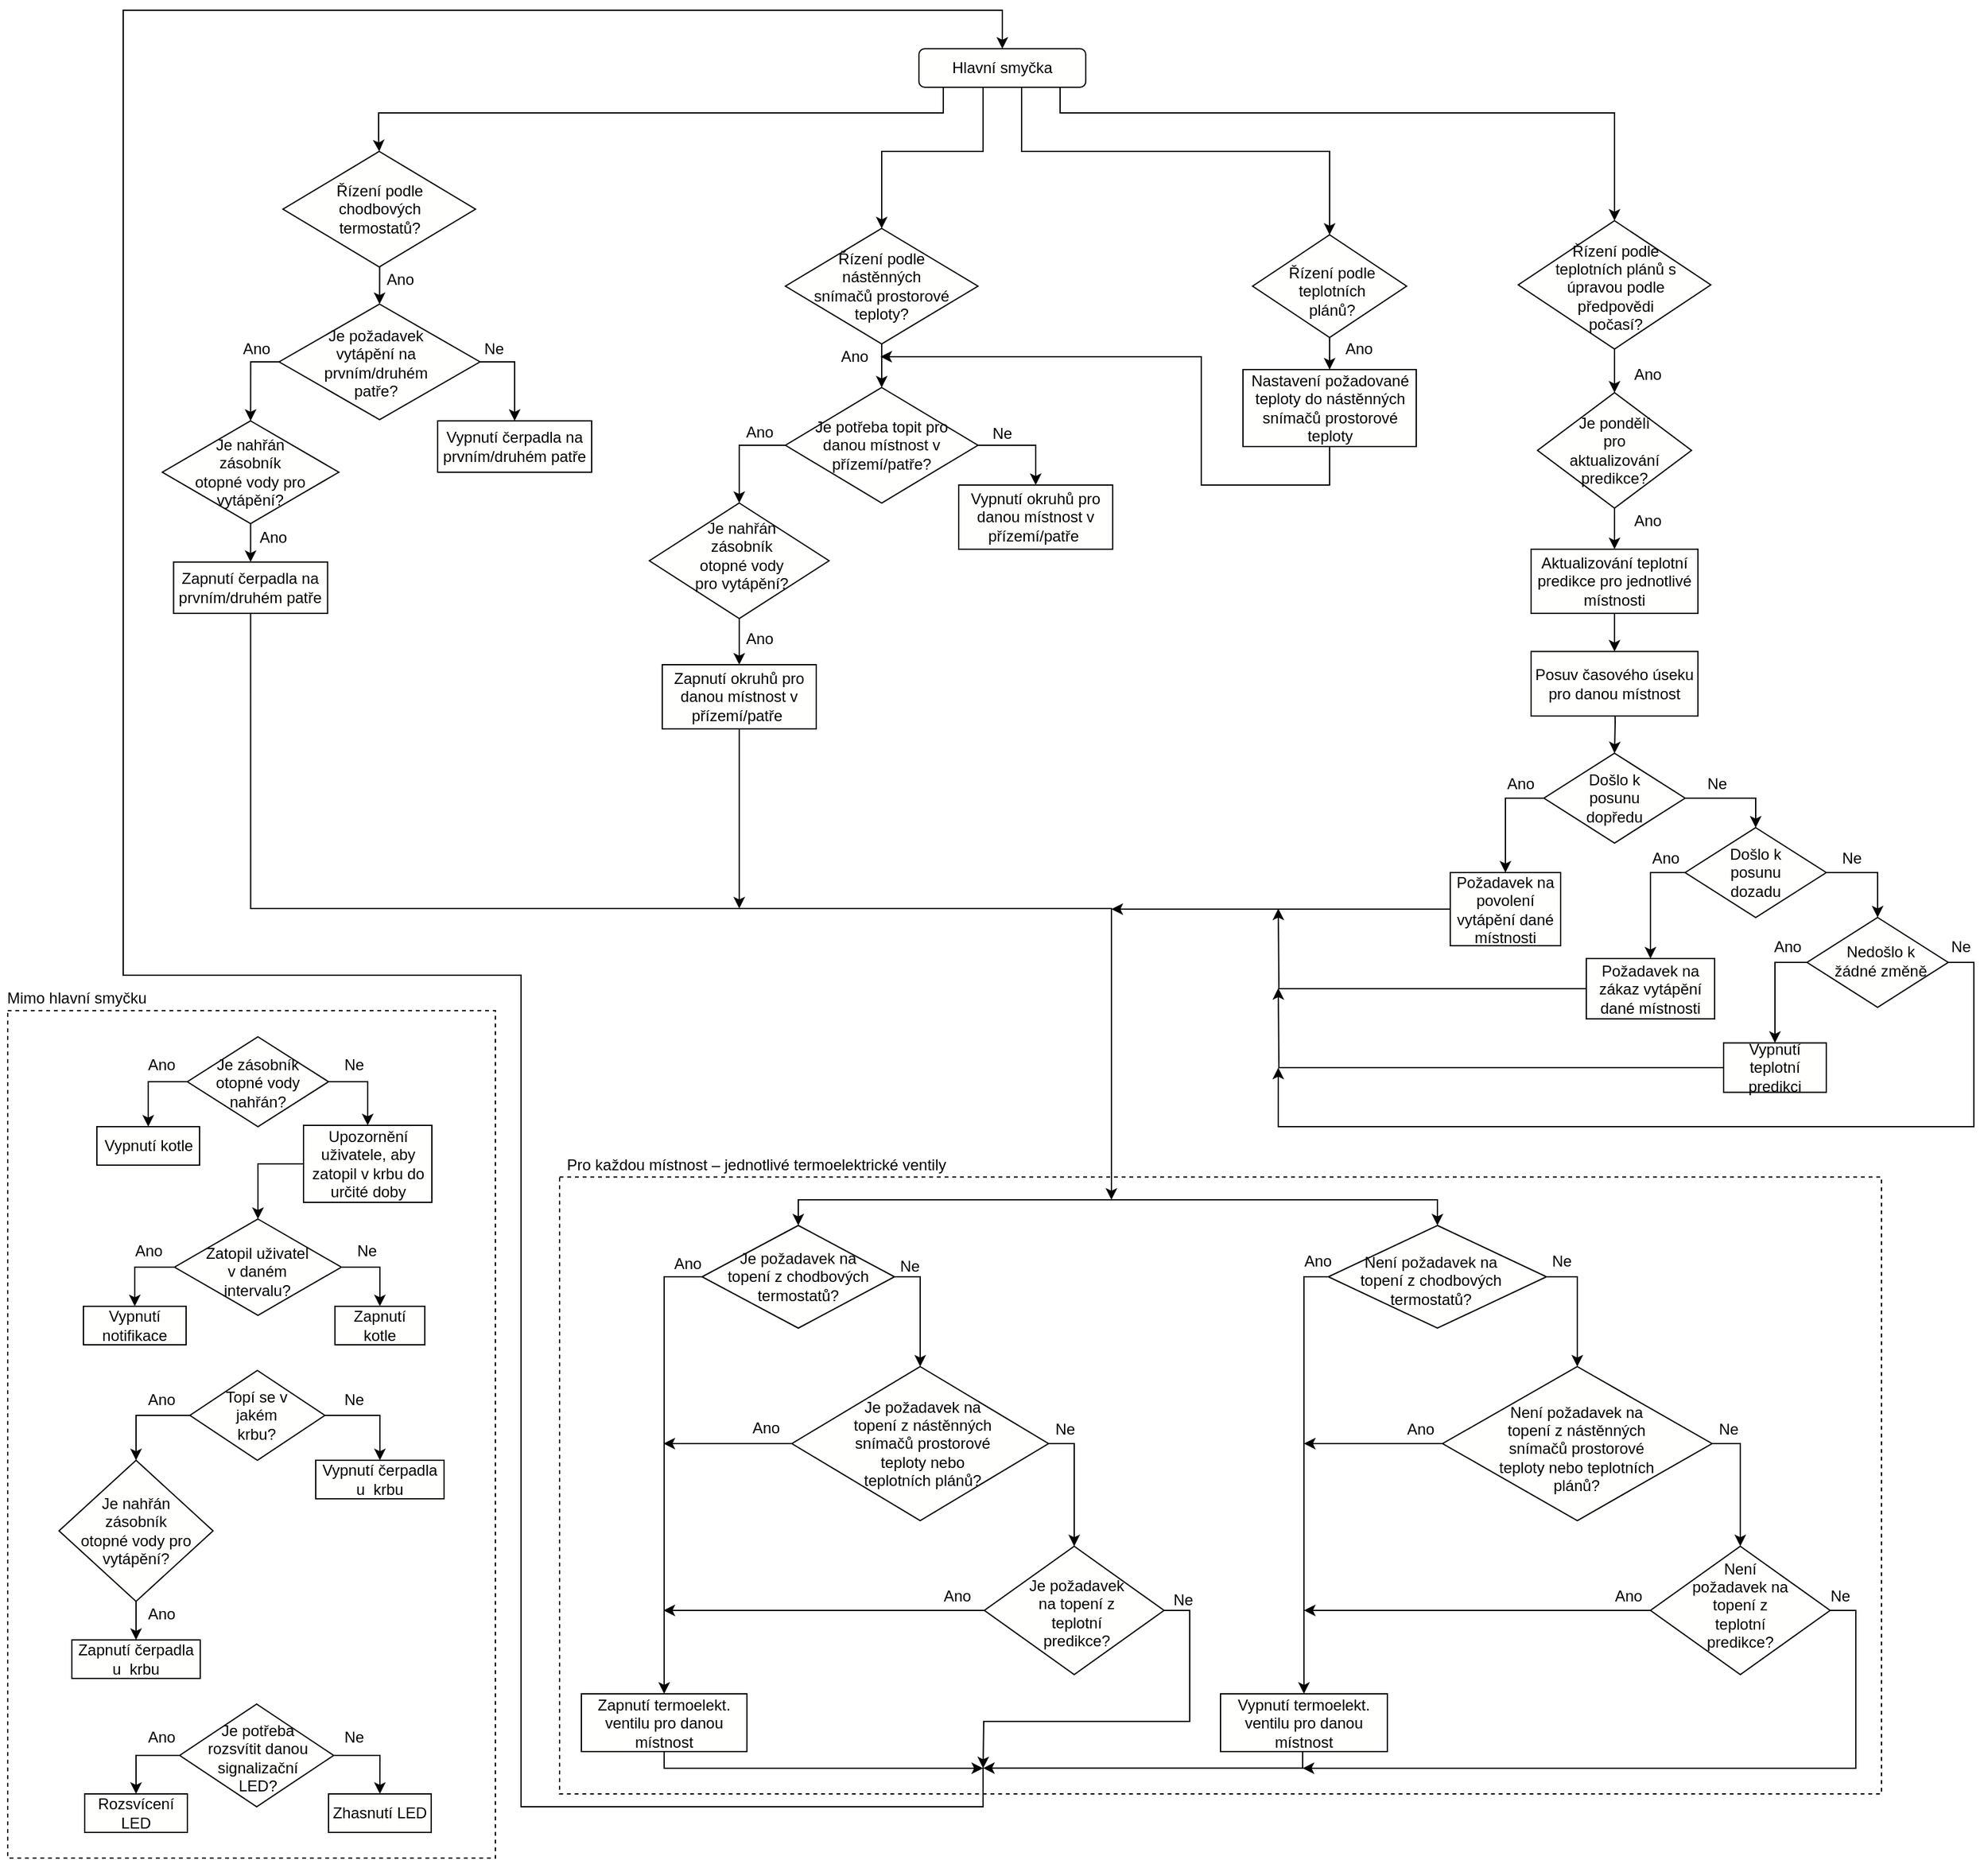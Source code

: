 <mxfile version="15.7.3" type="device"><diagram id="xbviBQKAS0pwHYOlwUmJ" name="Page-1"><mxGraphModel dx="4724" dy="2990" grid="1" gridSize="10" guides="1" tooltips="1" connect="1" arrows="1" fold="1" page="1" pageScale="1" pageWidth="1169" pageHeight="827" math="0" shadow="0"><root><mxCell id="0"/><mxCell id="1" parent="0"/><mxCell id="ZSZzDmj9IvXLJz94UqIW-124" value="" style="group" parent="1" vertex="1" connectable="0"><mxGeometry x="-350" y="470" width="380" height="690" as="geometry"/></mxCell><mxCell id="DihmSweB62Xpk6enIl0G-68" value="" style="whiteSpace=wrap;html=1;fillColor=none;dashed=1;strokeColor=#030303;" parent="ZSZzDmj9IvXLJz94UqIW-124" vertex="1"><mxGeometry y="29.571" width="380" height="660.429" as="geometry"/></mxCell><mxCell id="ZSZzDmj9IvXLJz94UqIW-123" value="Mimo hlavní smyčku" style="text;html=1;strokeColor=none;fillColor=none;align=center;verticalAlign=middle;whiteSpace=wrap;rounded=0;" parent="ZSZzDmj9IvXLJz94UqIW-124" vertex="1"><mxGeometry x="-6" y="5" width="120" height="29.571" as="geometry"/></mxCell><mxCell id="ZSZzDmj9IvXLJz94UqIW-137" value="Ano" style="text;html=1;strokeColor=none;fillColor=none;align=center;verticalAlign=middle;whiteSpace=wrap;rounded=0;" parent="ZSZzDmj9IvXLJz94UqIW-124" vertex="1"><mxGeometry x="90" y="207" width="40" height="19.714" as="geometry"/></mxCell><mxCell id="ZSZzDmj9IvXLJz94UqIW-138" value="Ne" style="text;html=1;strokeColor=none;fillColor=none;align=center;verticalAlign=middle;whiteSpace=wrap;rounded=0;" parent="ZSZzDmj9IvXLJz94UqIW-124" vertex="1"><mxGeometry x="260" y="207" width="40" height="19.714" as="geometry"/></mxCell><mxCell id="ZSZzDmj9IvXLJz94UqIW-139" value="Ano" style="text;html=1;strokeColor=none;fillColor=none;align=center;verticalAlign=middle;whiteSpace=wrap;rounded=0;" parent="ZSZzDmj9IvXLJz94UqIW-124" vertex="1"><mxGeometry x="100" y="62.143" width="40" height="19.714" as="geometry"/></mxCell><mxCell id="ZSZzDmj9IvXLJz94UqIW-140" value="Ne" style="text;html=1;strokeColor=none;fillColor=none;align=center;verticalAlign=middle;whiteSpace=wrap;rounded=0;" parent="ZSZzDmj9IvXLJz94UqIW-124" vertex="1"><mxGeometry x="250" y="62.143" width="40" height="19.714" as="geometry"/></mxCell><mxCell id="ZSZzDmj9IvXLJz94UqIW-141" value="Ano" style="text;html=1;strokeColor=none;fillColor=none;align=center;verticalAlign=middle;whiteSpace=wrap;rounded=0;" parent="ZSZzDmj9IvXLJz94UqIW-124" vertex="1"><mxGeometry x="100" y="323.429" width="40" height="19.714" as="geometry"/></mxCell><mxCell id="ZSZzDmj9IvXLJz94UqIW-142" value="Ne" style="text;html=1;strokeColor=none;fillColor=none;align=center;verticalAlign=middle;whiteSpace=wrap;rounded=0;" parent="ZSZzDmj9IvXLJz94UqIW-124" vertex="1"><mxGeometry x="250" y="323.429" width="40" height="19.714" as="geometry"/></mxCell><mxCell id="ZSZzDmj9IvXLJz94UqIW-143" value="Ano" style="text;html=1;strokeColor=none;fillColor=none;align=center;verticalAlign=middle;whiteSpace=wrap;rounded=0;" parent="ZSZzDmj9IvXLJz94UqIW-124" vertex="1"><mxGeometry x="100" y="585.714" width="40" height="19.714" as="geometry"/></mxCell><mxCell id="ZSZzDmj9IvXLJz94UqIW-144" value="Ne" style="text;html=1;strokeColor=none;fillColor=none;align=center;verticalAlign=middle;whiteSpace=wrap;rounded=0;" parent="ZSZzDmj9IvXLJz94UqIW-124" vertex="1"><mxGeometry x="250" y="585.714" width="40" height="19.714" as="geometry"/></mxCell><mxCell id="ZSZzDmj9IvXLJz94UqIW-165" value="Ano" style="text;html=1;strokeColor=none;fillColor=none;align=center;verticalAlign=middle;whiteSpace=wrap;rounded=0;" parent="ZSZzDmj9IvXLJz94UqIW-124" vertex="1"><mxGeometry x="100" y="490.003" width="40" height="19.714" as="geometry"/></mxCell><mxCell id="DihmSweB62Xpk6enIl0G-48" value="Rozsvícení LED" style="rounded=0;whiteSpace=wrap;html=1;fillColor=#FFFFFE;strokeColor=#030303;" parent="ZSZzDmj9IvXLJz94UqIW-124" vertex="1"><mxGeometry x="60" y="640" width="80" height="30" as="geometry"/></mxCell><mxCell id="DihmSweB62Xpk6enIl0G-49" value="Zhasnutí LED" style="rounded=0;whiteSpace=wrap;html=1;fillColor=#FFFFFE;strokeColor=#030303;" parent="ZSZzDmj9IvXLJz94UqIW-124" vertex="1"><mxGeometry x="250" y="640" width="80" height="30" as="geometry"/></mxCell><mxCell id="DihmSweB62Xpk6enIl0G-41" value="Zapnutí čerpadla u&amp;nbsp; krbu" style="rounded=0;whiteSpace=wrap;html=1;fillColor=#FFFFFE;strokeColor=#030303;" parent="ZSZzDmj9IvXLJz94UqIW-124" vertex="1"><mxGeometry x="50" y="520" width="100" height="30" as="geometry"/></mxCell><mxCell id="ZSZzDmj9IvXLJz94UqIW-125" value="" style="group" parent="1" vertex="1" connectable="0"><mxGeometry x="80" y="605" width="1030" height="505" as="geometry"/></mxCell><mxCell id="ZSZzDmj9IvXLJz94UqIW-34" value="Pro každou místnost – jednotlivé termoelektrické ventily" style="text;html=1;strokeColor=none;fillColor=none;align=center;verticalAlign=middle;whiteSpace=wrap;rounded=0;" parent="ZSZzDmj9IvXLJz94UqIW-125" vertex="1"><mxGeometry x="-8.323" width="322.525" height="30.3" as="geometry"/></mxCell><mxCell id="ZSZzDmj9IvXLJz94UqIW-33" value="" style="whiteSpace=wrap;html=1;fillColor=none;dashed=1;strokeColor=#030303;" parent="ZSZzDmj9IvXLJz94UqIW-125" vertex="1"><mxGeometry y="24.24" width="1030" height="480.76" as="geometry"/></mxCell><mxCell id="ZSZzDmj9IvXLJz94UqIW-136" value="Ano" style="text;html=1;strokeColor=none;fillColor=none;align=center;verticalAlign=middle;whiteSpace=wrap;rounded=0;" parent="ZSZzDmj9IvXLJz94UqIW-125" vertex="1"><mxGeometry x="811.515" y="340.4" width="41.616" height="20.2" as="geometry"/></mxCell><mxCell id="KkUq_V04XABPPKeysQ5M-56" value="Ne" style="text;html=1;strokeColor=none;fillColor=none;align=center;verticalAlign=middle;whiteSpace=wrap;rounded=0;" vertex="1" parent="ZSZzDmj9IvXLJz94UqIW-125"><mxGeometry x="976.995" y="340.4" width="41.616" height="20.2" as="geometry"/></mxCell><mxCell id="KkUq_V04XABPPKeysQ5M-57" value="Ne" style="text;html=1;strokeColor=none;fillColor=none;align=center;verticalAlign=middle;whiteSpace=wrap;rounded=0;" vertex="1" parent="ZSZzDmj9IvXLJz94UqIW-125"><mxGeometry x="464.788" y="343.4" width="41.616" height="20.2" as="geometry"/></mxCell><mxCell id="ZSZzDmj9IvXLJz94UqIW-130" value="Ne" style="text;html=1;strokeColor=none;fillColor=none;align=center;verticalAlign=middle;whiteSpace=wrap;rounded=0;" parent="ZSZzDmj9IvXLJz94UqIW-125" vertex="1"><mxGeometry x="373.152" y="211" width="41.616" height="20" as="geometry"/></mxCell><mxCell id="ZSZzDmj9IvXLJz94UqIW-135" value="Ne" style="text;html=1;strokeColor=none;fillColor=none;align=center;verticalAlign=middle;whiteSpace=wrap;rounded=0;" parent="ZSZzDmj9IvXLJz94UqIW-125" vertex="1"><mxGeometry x="890.0" y="211" width="41.616" height="20" as="geometry"/></mxCell><mxCell id="ZSZzDmj9IvXLJz94UqIW-134" value="Ano" style="text;html=1;strokeColor=none;fillColor=none;align=center;verticalAlign=middle;whiteSpace=wrap;rounded=0;" parent="ZSZzDmj9IvXLJz94UqIW-125" vertex="1"><mxGeometry x="649.997" y="211" width="41.616" height="20" as="geometry"/></mxCell><mxCell id="ZSZzDmj9IvXLJz94UqIW-132" value="Ano" style="text;html=1;strokeColor=none;fillColor=none;align=center;verticalAlign=middle;whiteSpace=wrap;rounded=0;" parent="ZSZzDmj9IvXLJz94UqIW-125" vertex="1"><mxGeometry x="570.0" y="80" width="41.616" height="20" as="geometry"/></mxCell><mxCell id="DihmSweB62Xpk6enIl0G-66" style="edgeStyle=orthogonalEdgeStyle;rounded=0;orthogonalLoop=1;jettySize=auto;html=1;exitX=0.5;exitY=1;exitDx=0;exitDy=0;entryX=0.5;entryY=0;entryDx=0;entryDy=0;strokeColor=#030303;" parent="1" source="DihmSweB62Xpk6enIl0G-8" target="DihmSweB62Xpk6enIl0G-53" edge="1"><mxGeometry relative="1" as="geometry"/></mxCell><mxCell id="DihmSweB62Xpk6enIl0G-72" style="edgeStyle=orthogonalEdgeStyle;rounded=0;orthogonalLoop=1;jettySize=auto;html=1;exitX=0.5;exitY=1;exitDx=0;exitDy=0;entryX=0.5;entryY=0;entryDx=0;entryDy=0;strokeColor=#030303;" parent="1" source="DihmSweB62Xpk6enIl0G-10" target="DihmSweB62Xpk6enIl0G-71" edge="1"><mxGeometry relative="1" as="geometry"/></mxCell><mxCell id="ZSZzDmj9IvXLJz94UqIW-3" style="edgeStyle=orthogonalEdgeStyle;rounded=0;orthogonalLoop=1;jettySize=auto;html=1;exitX=0.5;exitY=1;exitDx=0;exitDy=0;entryX=0.5;entryY=0;entryDx=0;entryDy=0;strokeColor=#030303;" parent="1" source="DihmSweB62Xpk6enIl0G-12" target="ZSZzDmj9IvXLJz94UqIW-2" edge="1"><mxGeometry relative="1" as="geometry"/></mxCell><mxCell id="DihmSweB62Xpk6enIl0G-18" style="edgeStyle=orthogonalEdgeStyle;rounded=0;orthogonalLoop=1;jettySize=auto;html=1;exitX=0.5;exitY=1;exitDx=0;exitDy=0;entryX=0.5;entryY=0;entryDx=0;entryDy=0;strokeColor=#030303;" parent="1" source="DihmSweB62Xpk6enIl0G-14" target="DihmSweB62Xpk6enIl0G-10" edge="1"><mxGeometry relative="1" as="geometry"><Array as="points"><mxPoint x="440" y="-220"/><mxPoint x="440" y="-170"/><mxPoint x="680" y="-170"/></Array></mxGeometry></mxCell><mxCell id="DihmSweB62Xpk6enIl0G-19" style="edgeStyle=orthogonalEdgeStyle;rounded=0;orthogonalLoop=1;jettySize=auto;html=1;exitX=0.75;exitY=1;exitDx=0;exitDy=0;entryX=0.5;entryY=0;entryDx=0;entryDy=0;strokeColor=#030303;" parent="1" source="DihmSweB62Xpk6enIl0G-14" target="DihmSweB62Xpk6enIl0G-12" edge="1"><mxGeometry relative="1" as="geometry"><mxPoint x="466" y="-190" as="sourcePoint"/><Array as="points"><mxPoint x="470" y="-220"/><mxPoint x="470" y="-200"/><mxPoint x="902" y="-200"/></Array></mxGeometry></mxCell><mxCell id="DihmSweB62Xpk6enIl0G-91" style="edgeStyle=orthogonalEdgeStyle;rounded=0;orthogonalLoop=1;jettySize=auto;html=1;exitX=0.463;exitY=0.986;exitDx=0;exitDy=0;entryX=0.5;entryY=0;entryDx=0;entryDy=0;exitPerimeter=0;strokeColor=#030303;" parent="1" source="DihmSweB62Xpk6enIl0G-14" target="DihmSweB62Xpk6enIl0G-8" edge="1"><mxGeometry relative="1" as="geometry"><Array as="points"><mxPoint x="410" y="-220"/><mxPoint x="410" y="-170"/><mxPoint x="331" y="-170"/></Array></mxGeometry></mxCell><mxCell id="DihmSweB62Xpk6enIl0G-92" style="edgeStyle=orthogonalEdgeStyle;rounded=0;orthogonalLoop=1;jettySize=auto;html=1;exitX=0.25;exitY=1;exitDx=0;exitDy=0;entryX=0.5;entryY=0;entryDx=0;entryDy=0;strokeColor=#030303;" parent="1" source="DihmSweB62Xpk6enIl0G-14" target="DihmSweB62Xpk6enIl0G-6" edge="1"><mxGeometry relative="1" as="geometry"><Array as="points"><mxPoint x="379" y="-220"/><mxPoint x="379" y="-200"/><mxPoint x="-61" y="-200"/><mxPoint x="-61" y="-180"/></Array></mxGeometry></mxCell><mxCell id="KkUq_V04XABPPKeysQ5M-48" style="edgeStyle=orthogonalEdgeStyle;rounded=0;orthogonalLoop=1;jettySize=auto;html=1;endArrow=none;endFill=0;exitX=0.5;exitY=0;exitDx=0;exitDy=0;startArrow=classic;startFill=1;strokeColor=#030303;" edge="1" parent="1" source="DihmSweB62Xpk6enIl0G-14"><mxGeometry relative="1" as="geometry"><mxPoint x="410" y="1089" as="targetPoint"/><Array as="points"><mxPoint x="425" y="-280"/><mxPoint x="-260" y="-280"/><mxPoint x="-260" y="472"/><mxPoint x="50" y="472"/><mxPoint x="50" y="1120"/><mxPoint x="410" y="1120"/></Array></mxGeometry></mxCell><mxCell id="DihmSweB62Xpk6enIl0G-14" value="Hlavní smyčka" style="rounded=1;whiteSpace=wrap;html=1;fillColor=#FFFFFE;strokeColor=#030303;" parent="1" vertex="1"><mxGeometry x="360" y="-250" width="130" height="30" as="geometry"/></mxCell><mxCell id="DihmSweB62Xpk6enIl0G-61" style="edgeStyle=orthogonalEdgeStyle;rounded=0;orthogonalLoop=1;jettySize=auto;html=1;exitX=0;exitY=0.5;exitDx=0;exitDy=0;entryX=0.5;entryY=0;entryDx=0;entryDy=0;strokeColor=#030303;" parent="1" source="DihmSweB62Xpk6enIl0G-21" target="DihmSweB62Xpk6enIl0G-25" edge="1"><mxGeometry relative="1" as="geometry"/></mxCell><mxCell id="DihmSweB62Xpk6enIl0G-83" style="edgeStyle=orthogonalEdgeStyle;rounded=0;orthogonalLoop=1;jettySize=auto;html=1;exitX=1;exitY=0.5;exitDx=0;exitDy=0;entryX=0.5;entryY=0;entryDx=0;entryDy=0;strokeColor=#030303;" parent="1" source="DihmSweB62Xpk6enIl0G-21" target="DihmSweB62Xpk6enIl0G-58" edge="1"><mxGeometry relative="1" as="geometry"/></mxCell><mxCell id="DihmSweB62Xpk6enIl0G-21" value="" style="rhombus;whiteSpace=wrap;html=1;fillColor=#FFFFFE;strokeColor=#030303;" parent="1" vertex="1"><mxGeometry x="-210" y="520" width="110" height="70" as="geometry"/></mxCell><mxCell id="DihmSweB62Xpk6enIl0G-23" value="" style="group" parent="1" vertex="1" connectable="0"><mxGeometry x="-237.5" y="520" width="150" height="90" as="geometry"/></mxCell><mxCell id="DihmSweB62Xpk6enIl0G-22" value="Je zásobník otopné vody nahřán?" style="text;html=1;strokeColor=none;fillColor=none;align=center;verticalAlign=middle;whiteSpace=wrap;rounded=0;" parent="DihmSweB62Xpk6enIl0G-23" vertex="1"><mxGeometry x="39.5" y="26" width="86" height="20" as="geometry"/></mxCell><mxCell id="DihmSweB62Xpk6enIl0G-24" value="Zapnutí kotle" style="rounded=0;whiteSpace=wrap;html=1;fillColor=#FFFFFE;strokeColor=#030303;" parent="1" vertex="1"><mxGeometry x="-95" y="730" width="70" height="30" as="geometry"/></mxCell><mxCell id="DihmSweB62Xpk6enIl0G-25" value="Vypnutí kotle" style="rounded=0;whiteSpace=wrap;html=1;fillColor=#FFFFFE;strokeColor=#030303;" parent="1" vertex="1"><mxGeometry x="-280.5" y="590" width="80" height="30" as="geometry"/></mxCell><mxCell id="DihmSweB62Xpk6enIl0G-29" style="edgeStyle=orthogonalEdgeStyle;rounded=0;orthogonalLoop=1;jettySize=auto;html=1;exitX=1;exitY=0.5;exitDx=0;exitDy=0;entryX=0.5;entryY=0;entryDx=0;entryDy=0;strokeColor=#030303;" parent="1" source="DihmSweB62Xpk6enIl0G-30" target="DihmSweB62Xpk6enIl0G-34" edge="1"><mxGeometry relative="1" as="geometry"/></mxCell><mxCell id="ZSZzDmj9IvXLJz94UqIW-161" style="edgeStyle=orthogonalEdgeStyle;rounded=0;orthogonalLoop=1;jettySize=auto;html=1;exitX=0;exitY=0.5;exitDx=0;exitDy=0;entryX=0.5;entryY=0;entryDx=0;entryDy=0;startArrow=none;startFill=0;strokeColor=#030303;" parent="1" source="DihmSweB62Xpk6enIl0G-30" target="DihmSweB62Xpk6enIl0G-74" edge="1"><mxGeometry relative="1" as="geometry"><Array as="points"><mxPoint x="-161" y="-6"/></Array></mxGeometry></mxCell><mxCell id="DihmSweB62Xpk6enIl0G-30" value="" style="rhombus;whiteSpace=wrap;html=1;fillColor=#FFFFFE;strokeColor=#030303;" parent="1" vertex="1"><mxGeometry x="-138.5" y="-51" width="156.5" height="90" as="geometry"/></mxCell><mxCell id="DihmSweB62Xpk6enIl0G-31" value="" style="group" parent="1" vertex="1" connectable="0"><mxGeometry x="-138.5" y="-24" width="150" height="90" as="geometry"/></mxCell><mxCell id="DihmSweB62Xpk6enIl0G-32" value="Je požadavek vytápění na prvním/druhém patře?" style="text;html=1;strokeColor=none;fillColor=none;align=center;verticalAlign=middle;whiteSpace=wrap;rounded=0;" parent="DihmSweB62Xpk6enIl0G-31" vertex="1"><mxGeometry x="32" y="9" width="86" height="20" as="geometry"/></mxCell><mxCell id="ZSZzDmj9IvXLJz94UqIW-162" value="Ano" style="text;html=1;strokeColor=none;fillColor=none;align=center;verticalAlign=middle;whiteSpace=wrap;rounded=0;" parent="DihmSweB62Xpk6enIl0G-31" vertex="1"><mxGeometry x="-38" y="-2.0" width="40" height="19.714" as="geometry"/></mxCell><mxCell id="KkUq_V04XABPPKeysQ5M-40" style="edgeStyle=orthogonalEdgeStyle;rounded=0;orthogonalLoop=1;jettySize=auto;html=1;exitX=0.5;exitY=1;exitDx=0;exitDy=0;strokeColor=#030303;" edge="1" parent="1" source="DihmSweB62Xpk6enIl0G-33"><mxGeometry relative="1" as="geometry"><mxPoint x="510" y="647" as="targetPoint"/><Array as="points"><mxPoint x="-161" y="420"/><mxPoint x="510" y="420"/></Array></mxGeometry></mxCell><mxCell id="DihmSweB62Xpk6enIl0G-33" value="Zapnutí čerpadla na prvním/druhém patře" style="rounded=0;whiteSpace=wrap;html=1;fillColor=#FFFFFE;strokeColor=#030303;" parent="1" vertex="1"><mxGeometry x="-220.75" y="150" width="120" height="40" as="geometry"/></mxCell><mxCell id="DihmSweB62Xpk6enIl0G-34" value="Vypnutí čerpadla na prvním/druhém patře" style="rounded=0;whiteSpace=wrap;html=1;fillColor=#FFFFFE;strokeColor=#030303;" parent="1" vertex="1"><mxGeometry x="-15" y="40" width="120" height="40" as="geometry"/></mxCell><mxCell id="DihmSweB62Xpk6enIl0G-85" style="edgeStyle=orthogonalEdgeStyle;rounded=0;orthogonalLoop=1;jettySize=auto;html=1;exitX=0;exitY=0.5;exitDx=0;exitDy=0;entryX=0.5;entryY=0;entryDx=0;entryDy=0;strokeColor=#030303;" parent="1" source="DihmSweB62Xpk6enIl0G-38" target="DihmSweB62Xpk6enIl0G-80" edge="1"><mxGeometry relative="1" as="geometry"/></mxCell><mxCell id="DihmSweB62Xpk6enIl0G-86" style="edgeStyle=orthogonalEdgeStyle;rounded=0;orthogonalLoop=1;jettySize=auto;html=1;exitX=1;exitY=0.5;exitDx=0;exitDy=0;entryX=0.5;entryY=0;entryDx=0;entryDy=0;strokeColor=#030303;" parent="1" source="DihmSweB62Xpk6enIl0G-38" target="DihmSweB62Xpk6enIl0G-42" edge="1"><mxGeometry relative="1" as="geometry"/></mxCell><mxCell id="DihmSweB62Xpk6enIl0G-38" value="" style="rhombus;whiteSpace=wrap;html=1;fillColor=#FFFFFE;strokeColor=#030303;" parent="1" vertex="1"><mxGeometry x="-208" y="780" width="105.13" height="70" as="geometry"/></mxCell><mxCell id="DihmSweB62Xpk6enIl0G-39" value="" style="group" parent="1" vertex="1" connectable="0"><mxGeometry x="-227" y="762" width="150" height="90" as="geometry"/></mxCell><mxCell id="DihmSweB62Xpk6enIl0G-40" value="Topí se v jakém krbu?" style="text;html=1;strokeColor=none;fillColor=none;align=center;verticalAlign=middle;whiteSpace=wrap;rounded=0;" parent="DihmSweB62Xpk6enIl0G-39" vertex="1"><mxGeometry x="40" y="35" width="62" height="35" as="geometry"/></mxCell><mxCell id="DihmSweB62Xpk6enIl0G-42" value="Vypnutí čerpadla u&amp;nbsp; krbu" style="rounded=0;whiteSpace=wrap;html=1;fillColor=#FFFFFE;strokeColor=#030303;" parent="1" vertex="1"><mxGeometry x="-110" y="850" width="100" height="30" as="geometry"/></mxCell><mxCell id="DihmSweB62Xpk6enIl0G-43" style="edgeStyle=orthogonalEdgeStyle;rounded=0;orthogonalLoop=1;jettySize=auto;html=1;exitX=0;exitY=0.5;exitDx=0;exitDy=0;entryX=0.5;entryY=0;entryDx=0;entryDy=0;strokeColor=#030303;" parent="1" source="DihmSweB62Xpk6enIl0G-45" target="DihmSweB62Xpk6enIl0G-48" edge="1"><mxGeometry relative="1" as="geometry"/></mxCell><mxCell id="DihmSweB62Xpk6enIl0G-44" style="edgeStyle=orthogonalEdgeStyle;rounded=0;orthogonalLoop=1;jettySize=auto;html=1;exitX=1;exitY=0.5;exitDx=0;exitDy=0;entryX=0.5;entryY=0;entryDx=0;entryDy=0;strokeColor=#030303;" parent="1" source="DihmSweB62Xpk6enIl0G-45" target="DihmSweB62Xpk6enIl0G-49" edge="1"><mxGeometry relative="1" as="geometry"/></mxCell><mxCell id="DihmSweB62Xpk6enIl0G-54" value="" style="group" parent="1" vertex="1" connectable="0"><mxGeometry x="280" y="15" width="165" height="90" as="geometry"/></mxCell><mxCell id="KkUq_V04XABPPKeysQ5M-2" value="" style="group" vertex="1" connectable="0" parent="DihmSweB62Xpk6enIl0G-54"><mxGeometry x="-24" y="-1" width="150" height="90" as="geometry"/></mxCell><mxCell id="DihmSweB62Xpk6enIl0G-53" value="" style="rhombus;whiteSpace=wrap;html=1;fillColor=#FFFFFE;strokeColor=#030303;" parent="KkUq_V04XABPPKeysQ5M-2" vertex="1"><mxGeometry width="150" height="90" as="geometry"/></mxCell><mxCell id="DihmSweB62Xpk6enIl0G-55" value="Je potřeba topit pro danou místnost v přízemí/patře?" style="text;html=1;strokeColor=none;fillColor=none;align=center;verticalAlign=middle;whiteSpace=wrap;rounded=0;" parent="KkUq_V04XABPPKeysQ5M-2" vertex="1"><mxGeometry x="21" y="35" width="108" height="20" as="geometry"/></mxCell><mxCell id="KkUq_V04XABPPKeysQ5M-5" value="Ne" style="text;html=1;strokeColor=none;fillColor=none;align=center;verticalAlign=middle;whiteSpace=wrap;rounded=0;" vertex="1" parent="DihmSweB62Xpk6enIl0G-54"><mxGeometry x="125" y="25.283" width="40" height="19.714" as="geometry"/></mxCell><mxCell id="DihmSweB62Xpk6enIl0G-52" style="edgeStyle=orthogonalEdgeStyle;rounded=0;orthogonalLoop=1;jettySize=auto;html=1;exitX=1;exitY=0.5;exitDx=0;exitDy=0;entryX=0.5;entryY=0;entryDx=0;entryDy=0;strokeColor=#030303;" parent="1" source="DihmSweB62Xpk6enIl0G-53" target="DihmSweB62Xpk6enIl0G-57" edge="1"><mxGeometry relative="1" as="geometry"/></mxCell><mxCell id="DihmSweB62Xpk6enIl0G-78" style="edgeStyle=orthogonalEdgeStyle;rounded=0;orthogonalLoop=1;jettySize=auto;html=1;exitX=0;exitY=0.5;exitDx=0;exitDy=0;entryX=0.5;entryY=0;entryDx=0;entryDy=0;strokeColor=#030303;" parent="1" source="DihmSweB62Xpk6enIl0G-53" target="DihmSweB62Xpk6enIl0G-77" edge="1"><mxGeometry relative="1" as="geometry"/></mxCell><mxCell id="KkUq_V04XABPPKeysQ5M-41" style="edgeStyle=orthogonalEdgeStyle;rounded=0;orthogonalLoop=1;jettySize=auto;html=1;exitX=0.5;exitY=1;exitDx=0;exitDy=0;strokeColor=#030303;" edge="1" parent="1" source="DihmSweB62Xpk6enIl0G-56"><mxGeometry relative="1" as="geometry"><mxPoint x="220" y="420" as="targetPoint"/></mxGeometry></mxCell><mxCell id="DihmSweB62Xpk6enIl0G-56" value="Zapnutí okruhů pro danou místnost v přízemí/patře&amp;nbsp;" style="rounded=0;whiteSpace=wrap;html=1;fillColor=#FFFFFE;strokeColor=#030303;" parent="1" vertex="1"><mxGeometry x="160" y="230" width="120" height="50" as="geometry"/></mxCell><mxCell id="DihmSweB62Xpk6enIl0G-57" value="Vypnutí okruhů pro danou místnost v přízemí/patře&amp;nbsp;" style="rounded=0;whiteSpace=wrap;html=1;fillColor=#FFFFFE;strokeColor=#030303;" parent="1" vertex="1"><mxGeometry x="391" y="90" width="120" height="50" as="geometry"/></mxCell><mxCell id="DihmSweB62Xpk6enIl0G-63" style="edgeStyle=orthogonalEdgeStyle;rounded=0;orthogonalLoop=1;jettySize=auto;html=1;exitX=0;exitY=0.5;exitDx=0;exitDy=0;entryX=0.5;entryY=0;entryDx=0;entryDy=0;strokeColor=#030303;" parent="1" source="DihmSweB62Xpk6enIl0G-58" target="DihmSweB62Xpk6enIl0G-59" edge="1"><mxGeometry relative="1" as="geometry"/></mxCell><mxCell id="DihmSweB62Xpk6enIl0G-58" value="Upozornění uživatele, aby zatopil v krbu do určité doby" style="rounded=0;whiteSpace=wrap;html=1;fillColor=#FFFFFE;strokeColor=#030303;" parent="1" vertex="1"><mxGeometry x="-119.5" y="589" width="100" height="60" as="geometry"/></mxCell><mxCell id="DihmSweB62Xpk6enIl0G-64" style="edgeStyle=orthogonalEdgeStyle;rounded=0;orthogonalLoop=1;jettySize=auto;html=1;exitX=0;exitY=0.5;exitDx=0;exitDy=0;entryX=0.5;entryY=0;entryDx=0;entryDy=0;strokeColor=#030303;" parent="1" source="DihmSweB62Xpk6enIl0G-59" target="DihmSweB62Xpk6enIl0G-60" edge="1"><mxGeometry relative="1" as="geometry"/></mxCell><mxCell id="DihmSweB62Xpk6enIl0G-65" style="edgeStyle=orthogonalEdgeStyle;rounded=0;orthogonalLoop=1;jettySize=auto;html=1;exitX=1;exitY=0.5;exitDx=0;exitDy=0;entryX=0.5;entryY=0;entryDx=0;entryDy=0;strokeColor=#030303;" parent="1" source="DihmSweB62Xpk6enIl0G-59" target="DihmSweB62Xpk6enIl0G-24" edge="1"><mxGeometry relative="1" as="geometry"/></mxCell><mxCell id="DihmSweB62Xpk6enIl0G-60" value="Vypnutí notifikace" style="rounded=0;whiteSpace=wrap;html=1;fillColor=#FFFFFE;strokeColor=#030303;" parent="1" vertex="1"><mxGeometry x="-291" y="730" width="80" height="30" as="geometry"/></mxCell><mxCell id="DihmSweB62Xpk6enIl0G-73" style="edgeStyle=orthogonalEdgeStyle;rounded=0;orthogonalLoop=1;jettySize=auto;html=1;exitX=0.5;exitY=1;exitDx=0;exitDy=0;strokeColor=#030303;" parent="1" source="DihmSweB62Xpk6enIl0G-71" edge="1"><mxGeometry relative="1" as="geometry"><mxPoint x="330" y="-10" as="targetPoint"/><Array as="points"><mxPoint x="680" y="90"/><mxPoint x="580" y="90"/><mxPoint x="580" y="-10"/></Array></mxGeometry></mxCell><mxCell id="DihmSweB62Xpk6enIl0G-71" value="Nastavení požadované teploty do nástěnných snímačů prostorové teploty" style="rounded=0;whiteSpace=wrap;html=1;fillColor=#FFFFFE;strokeColor=#030303;" parent="1" vertex="1"><mxGeometry x="612.5" width="135" height="60" as="geometry"/></mxCell><mxCell id="DihmSweB62Xpk6enIl0G-76" style="edgeStyle=orthogonalEdgeStyle;rounded=0;orthogonalLoop=1;jettySize=auto;html=1;exitX=0.5;exitY=1;exitDx=0;exitDy=0;entryX=0.5;entryY=0;entryDx=0;entryDy=0;strokeColor=#030303;" parent="1" source="DihmSweB62Xpk6enIl0G-74" target="DihmSweB62Xpk6enIl0G-33" edge="1"><mxGeometry relative="1" as="geometry"/></mxCell><mxCell id="DihmSweB62Xpk6enIl0G-79" style="edgeStyle=orthogonalEdgeStyle;rounded=0;orthogonalLoop=1;jettySize=auto;html=1;exitX=0.5;exitY=1;exitDx=0;exitDy=0;entryX=0.5;entryY=0;entryDx=0;entryDy=0;strokeColor=#030303;" parent="1" source="DihmSweB62Xpk6enIl0G-77" target="DihmSweB62Xpk6enIl0G-56" edge="1"><mxGeometry relative="1" as="geometry"/></mxCell><mxCell id="DihmSweB62Xpk6enIl0G-77" value="" style="rhombus;whiteSpace=wrap;html=1;fillColor=#FFFFFE;strokeColor=#030303;" parent="1" vertex="1"><mxGeometry x="150" y="104" width="140" height="90" as="geometry"/></mxCell><mxCell id="DihmSweB62Xpk6enIl0G-82" style="edgeStyle=orthogonalEdgeStyle;rounded=0;orthogonalLoop=1;jettySize=auto;html=1;exitX=0.5;exitY=1;exitDx=0;exitDy=0;entryX=0.5;entryY=0;entryDx=0;entryDy=0;strokeColor=#030303;" parent="1" source="DihmSweB62Xpk6enIl0G-80" target="DihmSweB62Xpk6enIl0G-41" edge="1"><mxGeometry relative="1" as="geometry"/></mxCell><mxCell id="DihmSweB62Xpk6enIl0G-80" value="Je nahřán &lt;br&gt;zásobník &lt;br&gt;otopné vody pro vytápění?" style="rhombus;whiteSpace=wrap;html=1;fillColor=#FFFFFE;strokeColor=#030303;" parent="1" vertex="1"><mxGeometry x="-310" y="850" width="120" height="110" as="geometry"/></mxCell><mxCell id="ZSZzDmj9IvXLJz94UqIW-6" style="edgeStyle=orthogonalEdgeStyle;rounded=0;orthogonalLoop=1;jettySize=auto;html=1;exitX=0.5;exitY=1;exitDx=0;exitDy=0;entryX=0.5;entryY=0;entryDx=0;entryDy=0;strokeColor=#030303;" parent="1" source="ZSZzDmj9IvXLJz94UqIW-2" target="ZSZzDmj9IvXLJz94UqIW-4" edge="1"><mxGeometry relative="1" as="geometry"/></mxCell><mxCell id="KkUq_V04XABPPKeysQ5M-12" style="edgeStyle=orthogonalEdgeStyle;rounded=0;orthogonalLoop=1;jettySize=auto;html=1;exitX=0.5;exitY=1;exitDx=0;exitDy=0;entryX=0.5;entryY=0;entryDx=0;entryDy=0;strokeColor=#030303;" edge="1" parent="1" source="ZSZzDmj9IvXLJz94UqIW-4" target="ZSZzDmj9IvXLJz94UqIW-7"><mxGeometry relative="1" as="geometry"/></mxCell><mxCell id="ZSZzDmj9IvXLJz94UqIW-4" value="Aktualizování teplotní predikce pro jednotlivé místnosti" style="rounded=0;whiteSpace=wrap;html=1;fillColor=#FFFFFE;strokeColor=#030303;" parent="1" vertex="1"><mxGeometry x="837" y="140" width="130" height="50" as="geometry"/></mxCell><mxCell id="KkUq_V04XABPPKeysQ5M-16" style="edgeStyle=orthogonalEdgeStyle;rounded=0;orthogonalLoop=1;jettySize=auto;html=1;exitX=0.5;exitY=1;exitDx=0;exitDy=0;entryX=0.5;entryY=0;entryDx=0;entryDy=0;strokeColor=#030303;" edge="1" parent="1" target="ZSZzDmj9IvXLJz94UqIW-8"><mxGeometry relative="1" as="geometry"><mxPoint x="902" y="249.0" as="sourcePoint"/></mxGeometry></mxCell><mxCell id="ZSZzDmj9IvXLJz94UqIW-7" value="Posuv časového úseku pro danou místnost" style="rounded=0;whiteSpace=wrap;html=1;fillColor=#FFFFFE;strokeColor=#030303;" parent="1" vertex="1"><mxGeometry x="837" y="219.71" width="130" height="50.29" as="geometry"/></mxCell><mxCell id="KkUq_V04XABPPKeysQ5M-60" style="edgeStyle=orthogonalEdgeStyle;rounded=0;orthogonalLoop=1;jettySize=auto;html=1;startArrow=none;startFill=0;endArrow=classic;endFill=1;strokeColor=#030303;" edge="1" parent="1" source="ZSZzDmj9IvXLJz94UqIW-9"><mxGeometry relative="1" as="geometry"><mxPoint x="510" y="420.5" as="targetPoint"/></mxGeometry></mxCell><mxCell id="ZSZzDmj9IvXLJz94UqIW-9" value="Požadavek na povolení vytápění dané místnosti" style="rounded=0;whiteSpace=wrap;html=1;fillColor=#FFFFFE;strokeColor=#030303;" parent="1" vertex="1"><mxGeometry x="774" y="392" width="86" height="57" as="geometry"/></mxCell><mxCell id="KkUq_V04XABPPKeysQ5M-45" style="edgeStyle=orthogonalEdgeStyle;rounded=0;orthogonalLoop=1;jettySize=auto;html=1;exitX=0;exitY=0.5;exitDx=0;exitDy=0;strokeColor=#030303;" edge="1" parent="1" source="ZSZzDmj9IvXLJz94UqIW-12"><mxGeometry relative="1" as="geometry"><mxPoint x="640" y="420" as="targetPoint"/></mxGeometry></mxCell><mxCell id="ZSZzDmj9IvXLJz94UqIW-12" value="Požadavek na zákaz vytápění dané místnosti" style="rounded=0;whiteSpace=wrap;html=1;fillColor=#FFFFFE;strokeColor=#030303;" parent="1" vertex="1"><mxGeometry x="880" y="459" width="100" height="47" as="geometry"/></mxCell><mxCell id="ZSZzDmj9IvXLJz94UqIW-36" style="edgeStyle=orthogonalEdgeStyle;rounded=0;orthogonalLoop=1;jettySize=auto;html=1;exitX=0;exitY=0.5;exitDx=0;exitDy=0;strokeColor=#030303;" parent="1" source="ZSZzDmj9IvXLJz94UqIW-16" target="ZSZzDmj9IvXLJz94UqIW-19" edge="1"><mxGeometry relative="1" as="geometry"/></mxCell><mxCell id="ZSZzDmj9IvXLJz94UqIW-43" style="edgeStyle=orthogonalEdgeStyle;rounded=0;orthogonalLoop=1;jettySize=auto;html=1;entryX=0.5;entryY=0;entryDx=0;entryDy=0;exitX=1;exitY=0.5;exitDx=0;exitDy=0;strokeColor=#030303;" parent="1" source="ZSZzDmj9IvXLJz94UqIW-16" target="ZSZzDmj9IvXLJz94UqIW-17" edge="1"><mxGeometry relative="1" as="geometry"><mxPoint x="361" y="757" as="targetPoint"/></mxGeometry></mxCell><mxCell id="ZSZzDmj9IvXLJz94UqIW-37" style="edgeStyle=orthogonalEdgeStyle;rounded=0;orthogonalLoop=1;jettySize=auto;html=1;strokeColor=#030303;" parent="1" source="ZSZzDmj9IvXLJz94UqIW-17" edge="1"><mxGeometry relative="1" as="geometry"><mxPoint x="161" y="837" as="targetPoint"/></mxGeometry></mxCell><mxCell id="ZSZzDmj9IvXLJz94UqIW-44" style="edgeStyle=orthogonalEdgeStyle;rounded=0;orthogonalLoop=1;jettySize=auto;html=1;entryX=0.5;entryY=0;entryDx=0;entryDy=0;exitX=1;exitY=0.5;exitDx=0;exitDy=0;strokeColor=#030303;" parent="1" source="ZSZzDmj9IvXLJz94UqIW-17" target="ZSZzDmj9IvXLJz94UqIW-18" edge="1"><mxGeometry relative="1" as="geometry"/></mxCell><mxCell id="ZSZzDmj9IvXLJz94UqIW-38" style="edgeStyle=orthogonalEdgeStyle;rounded=0;orthogonalLoop=1;jettySize=auto;html=1;strokeColor=#030303;" parent="1" source="ZSZzDmj9IvXLJz94UqIW-18" edge="1"><mxGeometry relative="1" as="geometry"><mxPoint x="161" y="967" as="targetPoint"/></mxGeometry></mxCell><mxCell id="KkUq_V04XABPPKeysQ5M-52" style="edgeStyle=orthogonalEdgeStyle;rounded=0;orthogonalLoop=1;jettySize=auto;html=1;exitX=0.5;exitY=1;exitDx=0;exitDy=0;startArrow=none;startFill=0;endArrow=classic;endFill=1;strokeColor=#030303;" edge="1" parent="1" source="ZSZzDmj9IvXLJz94UqIW-19"><mxGeometry relative="1" as="geometry"><mxPoint x="410" y="1090" as="targetPoint"/><Array as="points"><mxPoint x="161" y="1090"/></Array></mxGeometry></mxCell><mxCell id="ZSZzDmj9IvXLJz94UqIW-19" value="Zapnutí termoelekt. ventilu pro danou místnost" style="rounded=0;whiteSpace=wrap;html=1;fillColor=#FFFFFE;strokeColor=#030303;" parent="1" vertex="1"><mxGeometry x="97" y="1032" width="129" height="45" as="geometry"/></mxCell><mxCell id="ZSZzDmj9IvXLJz94UqIW-48" value="" style="group" parent="1" vertex="1" connectable="0"><mxGeometry x="411" y="917" width="140" height="100" as="geometry"/></mxCell><mxCell id="ZSZzDmj9IvXLJz94UqIW-18" value="" style="rhombus;whiteSpace=wrap;html=1;fillColor=#FFFFFE;strokeColor=#030303;" parent="ZSZzDmj9IvXLJz94UqIW-48" vertex="1"><mxGeometry width="140" height="100" as="geometry"/></mxCell><mxCell id="ZSZzDmj9IvXLJz94UqIW-47" value="Je požadavek na topení z teplotní predikce?" style="text;html=1;strokeColor=none;fillColor=none;align=center;verticalAlign=middle;whiteSpace=wrap;rounded=0;" parent="ZSZzDmj9IvXLJz94UqIW-48" vertex="1"><mxGeometry x="27" y="37" width="90" height="30" as="geometry"/></mxCell><mxCell id="ZSZzDmj9IvXLJz94UqIW-49" value="" style="group" parent="1" vertex="1" connectable="0"><mxGeometry x="261" y="777" width="200" height="120" as="geometry"/></mxCell><mxCell id="ZSZzDmj9IvXLJz94UqIW-17" value="" style="rhombus;whiteSpace=wrap;html=1;fillColor=#FFFFFE;strokeColor=#030303;" parent="ZSZzDmj9IvXLJz94UqIW-49" vertex="1"><mxGeometry width="200" height="120" as="geometry"/></mxCell><mxCell id="ZSZzDmj9IvXLJz94UqIW-46" value="Je požadavek na topení z nástěnných snímačů prostorové teploty nebo teplotních plánů?" style="text;html=1;strokeColor=none;fillColor=none;align=center;verticalAlign=middle;whiteSpace=wrap;rounded=0;" parent="ZSZzDmj9IvXLJz94UqIW-49" vertex="1"><mxGeometry x="42.5" y="45" width="117.5" height="30" as="geometry"/></mxCell><mxCell id="ZSZzDmj9IvXLJz94UqIW-50" value="" style="group" parent="1" vertex="1" connectable="0"><mxGeometry x="191" y="667" width="150" height="80" as="geometry"/></mxCell><mxCell id="ZSZzDmj9IvXLJz94UqIW-16" value="" style="rhombus;whiteSpace=wrap;html=1;fillColor=#FFFFFE;strokeColor=#030303;" parent="ZSZzDmj9IvXLJz94UqIW-50" vertex="1"><mxGeometry width="150" height="80" as="geometry"/></mxCell><mxCell id="ZSZzDmj9IvXLJz94UqIW-45" value="Je požadavek na topení z chodbových termostatů?" style="text;html=1;strokeColor=none;fillColor=none;align=center;verticalAlign=middle;whiteSpace=wrap;rounded=0;" parent="ZSZzDmj9IvXLJz94UqIW-50" vertex="1"><mxGeometry x="15" y="25" width="120" height="30" as="geometry"/></mxCell><mxCell id="ZSZzDmj9IvXLJz94UqIW-103" style="edgeStyle=orthogonalEdgeStyle;rounded=0;orthogonalLoop=1;jettySize=auto;html=1;exitX=0;exitY=0.5;exitDx=0;exitDy=0;strokeColor=#030303;" parent="1" source="ZSZzDmj9IvXLJz94UqIW-116" target="ZSZzDmj9IvXLJz94UqIW-108" edge="1"><mxGeometry relative="1" as="geometry"><Array as="points"><mxPoint x="660" y="707"/></Array></mxGeometry></mxCell><mxCell id="ZSZzDmj9IvXLJz94UqIW-104" style="edgeStyle=orthogonalEdgeStyle;rounded=0;orthogonalLoop=1;jettySize=auto;html=1;entryX=0.5;entryY=0;entryDx=0;entryDy=0;exitX=1;exitY=0.5;exitDx=0;exitDy=0;strokeColor=#030303;" parent="1" source="ZSZzDmj9IvXLJz94UqIW-116" target="ZSZzDmj9IvXLJz94UqIW-113" edge="1"><mxGeometry relative="1" as="geometry"><mxPoint x="850" y="757" as="targetPoint"/><Array as="points"><mxPoint x="873" y="707"/></Array></mxGeometry></mxCell><mxCell id="ZSZzDmj9IvXLJz94UqIW-105" style="edgeStyle=orthogonalEdgeStyle;rounded=0;orthogonalLoop=1;jettySize=auto;html=1;strokeColor=#030303;" parent="1" source="ZSZzDmj9IvXLJz94UqIW-113" edge="1"><mxGeometry relative="1" as="geometry"><mxPoint x="660" y="837" as="targetPoint"/></mxGeometry></mxCell><mxCell id="ZSZzDmj9IvXLJz94UqIW-106" style="edgeStyle=orthogonalEdgeStyle;rounded=0;orthogonalLoop=1;jettySize=auto;html=1;entryX=0.5;entryY=0;entryDx=0;entryDy=0;exitX=1;exitY=0.5;exitDx=0;exitDy=0;strokeColor=#030303;" parent="1" source="ZSZzDmj9IvXLJz94UqIW-113" target="ZSZzDmj9IvXLJz94UqIW-110" edge="1"><mxGeometry relative="1" as="geometry"><Array as="points"><mxPoint x="1000" y="837"/></Array></mxGeometry></mxCell><mxCell id="ZSZzDmj9IvXLJz94UqIW-107" style="edgeStyle=orthogonalEdgeStyle;rounded=0;orthogonalLoop=1;jettySize=auto;html=1;strokeColor=#030303;" parent="1" source="ZSZzDmj9IvXLJz94UqIW-110" edge="1"><mxGeometry relative="1" as="geometry"><mxPoint x="660" y="967" as="targetPoint"/></mxGeometry></mxCell><mxCell id="KkUq_V04XABPPKeysQ5M-55" style="edgeStyle=orthogonalEdgeStyle;rounded=0;orthogonalLoop=1;jettySize=auto;html=1;startArrow=none;startFill=0;endArrow=classic;endFill=1;exitX=0.5;exitY=1;exitDx=0;exitDy=0;strokeColor=#030303;" edge="1" parent="1" source="ZSZzDmj9IvXLJz94UqIW-108"><mxGeometry relative="1" as="geometry"><mxPoint x="410" y="1089.889" as="targetPoint"/><mxPoint x="599" y="1075" as="sourcePoint"/><Array as="points"><mxPoint x="659" y="1077"/><mxPoint x="659" y="1090"/></Array></mxGeometry></mxCell><mxCell id="ZSZzDmj9IvXLJz94UqIW-108" value="Vypnutí termoelekt. ventilu pro danou místnost" style="rounded=0;whiteSpace=wrap;html=1;fillColor=#FFFFFE;strokeColor=#030303;" parent="1" vertex="1"><mxGeometry x="595" y="1032" width="130" height="45" as="geometry"/></mxCell><mxCell id="ZSZzDmj9IvXLJz94UqIW-109" value="" style="group" parent="1" vertex="1" connectable="0"><mxGeometry x="930" y="917" width="140" height="100" as="geometry"/></mxCell><mxCell id="ZSZzDmj9IvXLJz94UqIW-110" value="" style="rhombus;whiteSpace=wrap;html=1;fillColor=#FFFFFE;strokeColor=#030303;" parent="ZSZzDmj9IvXLJz94UqIW-109" vertex="1"><mxGeometry width="140" height="100" as="geometry"/></mxCell><mxCell id="ZSZzDmj9IvXLJz94UqIW-111" value="Není požadavek na topení z teplotní predikce?" style="text;html=1;strokeColor=none;fillColor=none;align=center;verticalAlign=middle;whiteSpace=wrap;rounded=0;" parent="ZSZzDmj9IvXLJz94UqIW-109" vertex="1"><mxGeometry x="30" y="31" width="80" height="30" as="geometry"/></mxCell><mxCell id="ZSZzDmj9IvXLJz94UqIW-112" value="" style="group" parent="1" vertex="1" connectable="0"><mxGeometry x="768" y="777" width="210" height="120" as="geometry"/></mxCell><mxCell id="ZSZzDmj9IvXLJz94UqIW-113" value="" style="rhombus;whiteSpace=wrap;html=1;fillColor=#FFFFFE;strokeColor=#030303;" parent="ZSZzDmj9IvXLJz94UqIW-112" vertex="1"><mxGeometry width="210" height="120" as="geometry"/></mxCell><mxCell id="ZSZzDmj9IvXLJz94UqIW-114" value="Není požadavek na topení z nástěnných snímačů prostorové teploty nebo teplotních plánů?" style="text;html=1;strokeColor=none;fillColor=none;align=center;verticalAlign=middle;whiteSpace=wrap;rounded=0;" parent="ZSZzDmj9IvXLJz94UqIW-112" vertex="1"><mxGeometry x="39.375" y="49" width="131.25" height="30" as="geometry"/></mxCell><mxCell id="ZSZzDmj9IvXLJz94UqIW-115" value="" style="group" parent="1" vertex="1" connectable="0"><mxGeometry x="679" y="667" width="202.613" height="80" as="geometry"/></mxCell><mxCell id="ZSZzDmj9IvXLJz94UqIW-116" value="" style="rhombus;whiteSpace=wrap;html=1;fillColor=#FFFFFE;strokeColor=#030303;" parent="ZSZzDmj9IvXLJz94UqIW-115" vertex="1"><mxGeometry width="170" height="80" as="geometry"/></mxCell><mxCell id="ZSZzDmj9IvXLJz94UqIW-117" value="Není požadavek na topení z chodbových termostatů?" style="text;html=1;strokeColor=none;fillColor=none;align=center;verticalAlign=middle;whiteSpace=wrap;rounded=0;" parent="ZSZzDmj9IvXLJz94UqIW-115" vertex="1"><mxGeometry x="16" y="28" width="128" height="30" as="geometry"/></mxCell><mxCell id="ZSZzDmj9IvXLJz94UqIW-133" value="Ne" style="text;html=1;strokeColor=none;fillColor=none;align=center;verticalAlign=middle;whiteSpace=wrap;rounded=0;" parent="ZSZzDmj9IvXLJz94UqIW-115" vertex="1"><mxGeometry x="160.997" y="18" width="41.616" height="20" as="geometry"/></mxCell><mxCell id="ZSZzDmj9IvXLJz94UqIW-118" style="edgeStyle=orthogonalEdgeStyle;rounded=0;orthogonalLoop=1;jettySize=auto;html=1;exitX=0.5;exitY=0;exitDx=0;exitDy=0;entryX=0.5;entryY=0;entryDx=0;entryDy=0;startArrow=classic;startFill=1;strokeColor=#030303;" parent="1" source="ZSZzDmj9IvXLJz94UqIW-16" target="ZSZzDmj9IvXLJz94UqIW-116" edge="1"><mxGeometry relative="1" as="geometry"/></mxCell><mxCell id="ZSZzDmj9IvXLJz94UqIW-119" value="" style="group" parent="1" vertex="1" connectable="0"><mxGeometry x="-220" y="662" width="130" height="75" as="geometry"/></mxCell><mxCell id="DihmSweB62Xpk6enIl0G-59" value="" style="rhombus;whiteSpace=wrap;html=1;fillColor=#FFFFFE;strokeColor=#030303;" parent="ZSZzDmj9IvXLJz94UqIW-119" vertex="1"><mxGeometry width="130" height="75" as="geometry"/></mxCell><mxCell id="DihmSweB62Xpk6enIl0G-84" value="Zatopil uživatel v daném intervalu?" style="text;html=1;strokeColor=none;fillColor=none;align=center;verticalAlign=middle;whiteSpace=wrap;rounded=0;" parent="ZSZzDmj9IvXLJz94UqIW-119" vertex="1"><mxGeometry x="20.5" y="31" width="87.25" height="20" as="geometry"/></mxCell><mxCell id="ZSZzDmj9IvXLJz94UqIW-122" value="" style="group" parent="1" vertex="1" connectable="0"><mxGeometry x="-216" y="1040" width="120" height="80" as="geometry"/></mxCell><mxCell id="DihmSweB62Xpk6enIl0G-45" value="" style="rhombus;whiteSpace=wrap;html=1;fillColor=#FFFFFE;strokeColor=#030303;" parent="ZSZzDmj9IvXLJz94UqIW-122" vertex="1"><mxGeometry width="120.0" height="80" as="geometry"/></mxCell><mxCell id="DihmSweB62Xpk6enIl0G-46" value="" style="group" parent="ZSZzDmj9IvXLJz94UqIW-122" vertex="1" connectable="0"><mxGeometry y="24.727" width="120.0" height="43.636" as="geometry"/></mxCell><mxCell id="DihmSweB62Xpk6enIl0G-47" value="&lt;span&gt;&lt;font style=&quot;font-size: 12px&quot;&gt;Je potřeba rozsvítit danou signalizační LED?&lt;/font&gt;&lt;/span&gt;" style="text;html=1;strokeColor=none;fillColor=none;align=center;verticalAlign=middle;whiteSpace=wrap;rounded=0;" parent="DihmSweB62Xpk6enIl0G-46" vertex="1"><mxGeometry x="12.0" y="12.423" width="97.5" height="9.691" as="geometry"/></mxCell><mxCell id="ZSZzDmj9IvXLJz94UqIW-127" value="Ano" style="text;html=1;strokeColor=none;fillColor=none;align=center;verticalAlign=middle;whiteSpace=wrap;rounded=0;" parent="1" vertex="1"><mxGeometry x="160" y="687" width="40" height="20" as="geometry"/></mxCell><mxCell id="ZSZzDmj9IvXLJz94UqIW-128" value="Ne" style="text;html=1;strokeColor=none;fillColor=none;align=center;verticalAlign=middle;whiteSpace=wrap;rounded=0;" parent="1" vertex="1"><mxGeometry x="333" y="689" width="40" height="20" as="geometry"/></mxCell><mxCell id="ZSZzDmj9IvXLJz94UqIW-129" value="Ano" style="text;html=1;strokeColor=none;fillColor=none;align=center;verticalAlign=middle;whiteSpace=wrap;rounded=0;" parent="1" vertex="1"><mxGeometry x="221" y="815" width="40" height="20" as="geometry"/></mxCell><mxCell id="ZSZzDmj9IvXLJz94UqIW-131" value="Ano" style="text;html=1;strokeColor=none;fillColor=none;align=center;verticalAlign=middle;whiteSpace=wrap;rounded=0;" parent="1" vertex="1"><mxGeometry x="370" y="946" width="40" height="20" as="geometry"/></mxCell><mxCell id="ZSZzDmj9IvXLJz94UqIW-156" value="Ano" style="text;html=1;strokeColor=none;fillColor=none;align=center;verticalAlign=middle;whiteSpace=wrap;rounded=0;" parent="1" vertex="1"><mxGeometry x="-64" y="-79.86" width="40" height="19.714" as="geometry"/></mxCell><mxCell id="ZSZzDmj9IvXLJz94UqIW-157" value="" style="group" parent="1" vertex="1" connectable="0"><mxGeometry x="-135.5" y="-170" width="150" height="90" as="geometry"/></mxCell><mxCell id="DihmSweB62Xpk6enIl0G-6" value="" style="rhombus;whiteSpace=wrap;html=1;fillColor=#FFFFFE;strokeColor=#030303;" parent="ZSZzDmj9IvXLJz94UqIW-157" vertex="1"><mxGeometry width="150" height="90" as="geometry"/></mxCell><mxCell id="DihmSweB62Xpk6enIl0G-7" value="Řízení podle chodbových termostatů?" style="text;html=1;strokeColor=none;fillColor=none;align=center;verticalAlign=middle;whiteSpace=wrap;rounded=0;" parent="ZSZzDmj9IvXLJz94UqIW-157" vertex="1"><mxGeometry x="15" y="35" width="120" height="20" as="geometry"/></mxCell><mxCell id="ZSZzDmj9IvXLJz94UqIW-158" style="edgeStyle=orthogonalEdgeStyle;rounded=0;orthogonalLoop=1;jettySize=auto;html=1;entryX=0.5;entryY=0;entryDx=0;entryDy=0;startArrow=none;startFill=0;strokeColor=#030303;" parent="1" source="DihmSweB62Xpk6enIl0G-6" target="DihmSweB62Xpk6enIl0G-30" edge="1"><mxGeometry relative="1" as="geometry"><Array as="points"><mxPoint x="-60" y="-70"/></Array></mxGeometry></mxCell><mxCell id="ZSZzDmj9IvXLJz94UqIW-160" value="" style="group" parent="1" vertex="1" connectable="0"><mxGeometry x="-229.5" y="40" width="137.5" height="80" as="geometry"/></mxCell><mxCell id="DihmSweB62Xpk6enIl0G-74" value="" style="rhombus;whiteSpace=wrap;html=1;fillColor=#FFFFFE;strokeColor=#030303;" parent="ZSZzDmj9IvXLJz94UqIW-160" vertex="1"><mxGeometry width="137.5" height="80" as="geometry"/></mxCell><mxCell id="ZSZzDmj9IvXLJz94UqIW-159" value="Je nahřán zásobník otopné vody pro vytápění?" style="text;html=1;strokeColor=none;fillColor=none;align=center;verticalAlign=middle;whiteSpace=wrap;rounded=0;" parent="ZSZzDmj9IvXLJz94UqIW-160" vertex="1"><mxGeometry x="23" y="25" width="90" height="30" as="geometry"/></mxCell><mxCell id="ZSZzDmj9IvXLJz94UqIW-163" value="Ne" style="text;html=1;strokeColor=none;fillColor=none;align=center;verticalAlign=middle;whiteSpace=wrap;rounded=0;" parent="1" vertex="1"><mxGeometry x="9" y="-25.997" width="40" height="19.714" as="geometry"/></mxCell><mxCell id="ZSZzDmj9IvXLJz94UqIW-164" value="Ano" style="text;html=1;strokeColor=none;fillColor=none;align=center;verticalAlign=middle;whiteSpace=wrap;rounded=0;" parent="1" vertex="1"><mxGeometry x="-163.43" y="121.0" width="40" height="19.714" as="geometry"/></mxCell><mxCell id="KkUq_V04XABPPKeysQ5M-1" value="" style="group" vertex="1" connectable="0" parent="1"><mxGeometry x="256" y="-110" width="150" height="90" as="geometry"/></mxCell><mxCell id="DihmSweB62Xpk6enIl0G-8" value="" style="rhombus;whiteSpace=wrap;html=1;fillColor=#FFFFFE;strokeColor=#030303;" parent="KkUq_V04XABPPKeysQ5M-1" vertex="1"><mxGeometry width="150" height="90" as="geometry"/></mxCell><mxCell id="DihmSweB62Xpk6enIl0G-9" value="Řízení podle nástěnných snímačů prostorové teploty?" style="text;html=1;strokeColor=none;fillColor=none;align=center;verticalAlign=middle;whiteSpace=wrap;rounded=0;" parent="KkUq_V04XABPPKeysQ5M-1" vertex="1"><mxGeometry x="20" y="35" width="110" height="20" as="geometry"/></mxCell><mxCell id="KkUq_V04XABPPKeysQ5M-3" value="" style="group" vertex="1" connectable="0" parent="1"><mxGeometry x="620" y="-105" width="120" height="80" as="geometry"/></mxCell><mxCell id="DihmSweB62Xpk6enIl0G-10" value="" style="rhombus;whiteSpace=wrap;html=1;fillColor=#FFFFFE;strokeColor=#030303;" parent="KkUq_V04XABPPKeysQ5M-3" vertex="1"><mxGeometry width="120" height="80" as="geometry"/></mxCell><mxCell id="DihmSweB62Xpk6enIl0G-11" value="Řízení podle teplotních plánů?" style="text;html=1;strokeColor=none;fillColor=none;align=center;verticalAlign=middle;whiteSpace=wrap;rounded=0;" parent="KkUq_V04XABPPKeysQ5M-3" vertex="1"><mxGeometry x="17" y="33.85" width="90" height="20" as="geometry"/></mxCell><mxCell id="KkUq_V04XABPPKeysQ5M-4" value="Ano" style="text;html=1;strokeColor=none;fillColor=none;align=center;verticalAlign=middle;whiteSpace=wrap;rounded=0;" vertex="1" parent="1"><mxGeometry x="216" y="39.0" width="40" height="19.714" as="geometry"/></mxCell><mxCell id="KkUq_V04XABPPKeysQ5M-6" value="Ano" style="text;html=1;strokeColor=none;fillColor=none;align=center;verticalAlign=middle;whiteSpace=wrap;rounded=0;" vertex="1" parent="1"><mxGeometry x="216" y="200.0" width="40" height="19.714" as="geometry"/></mxCell><mxCell id="KkUq_V04XABPPKeysQ5M-7" value="Ano" style="text;html=1;strokeColor=none;fillColor=none;align=center;verticalAlign=middle;whiteSpace=wrap;rounded=0;" vertex="1" parent="1"><mxGeometry x="683" y="-26.0" width="40" height="19.714" as="geometry"/></mxCell><mxCell id="KkUq_V04XABPPKeysQ5M-8" value="Ano" style="text;html=1;strokeColor=none;fillColor=none;align=center;verticalAlign=middle;whiteSpace=wrap;rounded=0;" vertex="1" parent="1"><mxGeometry x="290" y="-20.0" width="40" height="19.714" as="geometry"/></mxCell><mxCell id="KkUq_V04XABPPKeysQ5M-10" value="" style="group" vertex="1" connectable="0" parent="1"><mxGeometry x="842" y="18" width="120" height="90" as="geometry"/></mxCell><mxCell id="ZSZzDmj9IvXLJz94UqIW-2" value="" style="rhombus;whiteSpace=wrap;html=1;fillColor=#FFFFFE;strokeColor=#030303;" parent="KkUq_V04XABPPKeysQ5M-10" vertex="1"><mxGeometry width="120" height="90" as="geometry"/></mxCell><mxCell id="KkUq_V04XABPPKeysQ5M-9" value="Je pondělí pro aktualizování predikce?" style="text;html=1;strokeColor=none;fillColor=none;align=center;verticalAlign=middle;whiteSpace=wrap;rounded=0;" vertex="1" parent="KkUq_V04XABPPKeysQ5M-10"><mxGeometry x="30" y="30" width="60" height="30" as="geometry"/></mxCell><mxCell id="KkUq_V04XABPPKeysQ5M-11" value="" style="group" vertex="1" connectable="0" parent="1"><mxGeometry x="827" y="-116" width="150" height="100" as="geometry"/></mxCell><mxCell id="DihmSweB62Xpk6enIl0G-12" value="" style="rhombus;whiteSpace=wrap;html=1;fillColor=#FFFFFE;strokeColor=#030303;" parent="KkUq_V04XABPPKeysQ5M-11" vertex="1"><mxGeometry width="150" height="100" as="geometry"/></mxCell><mxCell id="DihmSweB62Xpk6enIl0G-13" value="Řízení podle teplotních plánů s úpravou podle předpovědi počasí?" style="text;html=1;strokeColor=none;fillColor=none;align=center;verticalAlign=middle;whiteSpace=wrap;rounded=0;" parent="KkUq_V04XABPPKeysQ5M-11" vertex="1"><mxGeometry x="26" y="42" width="100" height="20" as="geometry"/></mxCell><mxCell id="KkUq_V04XABPPKeysQ5M-15" value="" style="group" vertex="1" connectable="0" parent="1"><mxGeometry x="847" y="299" width="110" height="70" as="geometry"/></mxCell><mxCell id="ZSZzDmj9IvXLJz94UqIW-8" value="" style="rhombus;whiteSpace=wrap;html=1;fillColor=#FFFFFE;strokeColor=#030303;" parent="KkUq_V04XABPPKeysQ5M-15" vertex="1"><mxGeometry width="110" height="70" as="geometry"/></mxCell><mxCell id="KkUq_V04XABPPKeysQ5M-13" value="Došlo k posunu dopředu" style="text;html=1;strokeColor=none;fillColor=none;align=center;verticalAlign=middle;whiteSpace=wrap;rounded=0;" vertex="1" parent="KkUq_V04XABPPKeysQ5M-15"><mxGeometry x="25" y="20" width="60" height="30" as="geometry"/></mxCell><mxCell id="KkUq_V04XABPPKeysQ5M-17" style="edgeStyle=orthogonalEdgeStyle;rounded=0;orthogonalLoop=1;jettySize=auto;html=1;entryX=0.5;entryY=0;entryDx=0;entryDy=0;exitX=0;exitY=0.5;exitDx=0;exitDy=0;strokeColor=#030303;" edge="1" parent="1" source="ZSZzDmj9IvXLJz94UqIW-8" target="ZSZzDmj9IvXLJz94UqIW-9"><mxGeometry relative="1" as="geometry"/></mxCell><mxCell id="KkUq_V04XABPPKeysQ5M-19" value="" style="group" vertex="1" connectable="0" parent="1"><mxGeometry x="957" y="357" width="110" height="70" as="geometry"/></mxCell><mxCell id="KkUq_V04XABPPKeysQ5M-20" value="" style="rhombus;whiteSpace=wrap;html=1;fillColor=#FFFFFE;strokeColor=#030303;" vertex="1" parent="KkUq_V04XABPPKeysQ5M-19"><mxGeometry width="110" height="70" as="geometry"/></mxCell><mxCell id="KkUq_V04XABPPKeysQ5M-21" value="Došlo k posunu dozadu" style="text;html=1;strokeColor=none;fillColor=none;align=center;verticalAlign=middle;whiteSpace=wrap;rounded=0;" vertex="1" parent="KkUq_V04XABPPKeysQ5M-19"><mxGeometry x="25" y="20" width="60" height="30" as="geometry"/></mxCell><mxCell id="KkUq_V04XABPPKeysQ5M-23" style="edgeStyle=orthogonalEdgeStyle;rounded=0;orthogonalLoop=1;jettySize=auto;html=1;entryX=0.5;entryY=0;entryDx=0;entryDy=0;exitX=1;exitY=0.5;exitDx=0;exitDy=0;strokeColor=#030303;" edge="1" parent="1" source="ZSZzDmj9IvXLJz94UqIW-8" target="KkUq_V04XABPPKeysQ5M-20"><mxGeometry relative="1" as="geometry"/></mxCell><mxCell id="KkUq_V04XABPPKeysQ5M-24" style="edgeStyle=orthogonalEdgeStyle;rounded=0;orthogonalLoop=1;jettySize=auto;html=1;entryX=0.5;entryY=0;entryDx=0;entryDy=0;exitX=0;exitY=0.5;exitDx=0;exitDy=0;strokeColor=#030303;" edge="1" parent="1" source="KkUq_V04XABPPKeysQ5M-20" target="ZSZzDmj9IvXLJz94UqIW-12"><mxGeometry relative="1" as="geometry"/></mxCell><mxCell id="KkUq_V04XABPPKeysQ5M-25" value="" style="group" vertex="1" connectable="0" parent="1"><mxGeometry x="1052" y="427" width="110" height="70" as="geometry"/></mxCell><mxCell id="KkUq_V04XABPPKeysQ5M-26" value="" style="rhombus;whiteSpace=wrap;html=1;fillColor=#FFFFFE;strokeColor=#030303;" vertex="1" parent="KkUq_V04XABPPKeysQ5M-25"><mxGeometry width="110" height="70" as="geometry"/></mxCell><mxCell id="KkUq_V04XABPPKeysQ5M-27" value="Nedošlo k žádné změně" style="text;html=1;strokeColor=none;fillColor=none;align=center;verticalAlign=middle;whiteSpace=wrap;rounded=0;" vertex="1" parent="KkUq_V04XABPPKeysQ5M-25"><mxGeometry x="20" y="19" width="75" height="30" as="geometry"/></mxCell><mxCell id="KkUq_V04XABPPKeysQ5M-29" style="edgeStyle=orthogonalEdgeStyle;rounded=0;orthogonalLoop=1;jettySize=auto;html=1;entryX=0.5;entryY=0;entryDx=0;entryDy=0;strokeColor=#030303;" edge="1" parent="1" target="KkUq_V04XABPPKeysQ5M-26"><mxGeometry relative="1" as="geometry"><mxPoint x="1067" y="392" as="sourcePoint"/><Array as="points"><mxPoint x="1107" y="392"/></Array></mxGeometry></mxCell><mxCell id="KkUq_V04XABPPKeysQ5M-46" style="edgeStyle=orthogonalEdgeStyle;rounded=0;orthogonalLoop=1;jettySize=auto;html=1;strokeColor=#030303;" edge="1" parent="1" source="KkUq_V04XABPPKeysQ5M-30"><mxGeometry relative="1" as="geometry"><mxPoint x="640" y="482" as="targetPoint"/></mxGeometry></mxCell><mxCell id="KkUq_V04XABPPKeysQ5M-30" value="Vypnutí teplotní predikci" style="rounded=0;whiteSpace=wrap;html=1;fillColor=#FFFFFE;strokeColor=#030303;" vertex="1" parent="1"><mxGeometry x="987" y="524.75" width="80" height="38.5" as="geometry"/></mxCell><mxCell id="KkUq_V04XABPPKeysQ5M-31" style="edgeStyle=orthogonalEdgeStyle;rounded=0;orthogonalLoop=1;jettySize=auto;html=1;exitX=0;exitY=0.5;exitDx=0;exitDy=0;entryX=0.5;entryY=0;entryDx=0;entryDy=0;strokeColor=#030303;" edge="1" parent="1" source="KkUq_V04XABPPKeysQ5M-26" target="KkUq_V04XABPPKeysQ5M-30"><mxGeometry relative="1" as="geometry"/></mxCell><mxCell id="KkUq_V04XABPPKeysQ5M-32" value="Ano" style="text;html=1;strokeColor=none;fillColor=none;align=center;verticalAlign=middle;whiteSpace=wrap;rounded=0;" vertex="1" parent="1"><mxGeometry x="908" y="-6.29" width="40" height="19.714" as="geometry"/></mxCell><mxCell id="KkUq_V04XABPPKeysQ5M-33" value="Ano" style="text;html=1;strokeColor=none;fillColor=none;align=center;verticalAlign=middle;whiteSpace=wrap;rounded=0;" vertex="1" parent="1"><mxGeometry x="908" y="108.0" width="40" height="19.714" as="geometry"/></mxCell><mxCell id="KkUq_V04XABPPKeysQ5M-34" value="Ano" style="text;html=1;strokeColor=none;fillColor=none;align=center;verticalAlign=middle;whiteSpace=wrap;rounded=0;" vertex="1" parent="1"><mxGeometry x="809" y="313.0" width="40" height="19.714" as="geometry"/></mxCell><mxCell id="KkUq_V04XABPPKeysQ5M-35" value="Ano" style="text;html=1;strokeColor=none;fillColor=none;align=center;verticalAlign=middle;whiteSpace=wrap;rounded=0;" vertex="1" parent="1"><mxGeometry x="922" y="371.0" width="40" height="19.714" as="geometry"/></mxCell><mxCell id="KkUq_V04XABPPKeysQ5M-36" value="Ano" style="text;html=1;strokeColor=none;fillColor=none;align=center;verticalAlign=middle;whiteSpace=wrap;rounded=0;" vertex="1" parent="1"><mxGeometry x="1017" y="440.29" width="40" height="19.714" as="geometry"/></mxCell><mxCell id="KkUq_V04XABPPKeysQ5M-37" value="Ne" style="text;html=1;strokeColor=none;fillColor=none;align=center;verticalAlign=middle;whiteSpace=wrap;rounded=0;" vertex="1" parent="1"><mxGeometry x="962" y="313.0" width="40" height="19.714" as="geometry"/></mxCell><mxCell id="KkUq_V04XABPPKeysQ5M-38" value="Ne" style="text;html=1;strokeColor=none;fillColor=none;align=center;verticalAlign=middle;whiteSpace=wrap;rounded=0;" vertex="1" parent="1"><mxGeometry x="1067" y="371.0" width="40" height="19.714" as="geometry"/></mxCell><mxCell id="KkUq_V04XABPPKeysQ5M-49" style="edgeStyle=orthogonalEdgeStyle;rounded=0;orthogonalLoop=1;jettySize=auto;html=1;exitX=1;exitY=0.5;exitDx=0;exitDy=0;startArrow=none;startFill=0;endArrow=classic;endFill=1;strokeColor=#030303;" edge="1" parent="1" source="ZSZzDmj9IvXLJz94UqIW-18"><mxGeometry relative="1" as="geometry"><mxPoint x="410" y="1090" as="targetPoint"/></mxGeometry></mxCell><mxCell id="KkUq_V04XABPPKeysQ5M-50" style="edgeStyle=orthogonalEdgeStyle;rounded=0;orthogonalLoop=1;jettySize=auto;html=1;startArrow=none;startFill=0;endArrow=classic;endFill=1;exitX=1;exitY=0.5;exitDx=0;exitDy=0;strokeColor=#030303;" edge="1" parent="1" source="ZSZzDmj9IvXLJz94UqIW-110"><mxGeometry relative="1" as="geometry"><mxPoint x="659" y="1090" as="targetPoint"/><mxPoint x="1040" y="962.0" as="sourcePoint"/><Array as="points"><mxPoint x="1090" y="967"/><mxPoint x="1090" y="1090"/></Array></mxGeometry></mxCell><mxCell id="KkUq_V04XABPPKeysQ5M-58" style="edgeStyle=orthogonalEdgeStyle;rounded=0;orthogonalLoop=1;jettySize=auto;html=1;startArrow=none;startFill=0;endArrow=classic;endFill=1;exitX=1;exitY=0.5;exitDx=0;exitDy=0;strokeColor=#030303;" edge="1" parent="1" source="KkUq_V04XABPPKeysQ5M-26"><mxGeometry relative="1" as="geometry"><mxPoint x="640" y="544" as="targetPoint"/><Array as="points"><mxPoint x="1182" y="462"/><mxPoint x="1182" y="590"/><mxPoint x="640" y="590"/></Array></mxGeometry></mxCell><mxCell id="KkUq_V04XABPPKeysQ5M-59" value="Je nahřán zásobník otopné vody pro vytápění?" style="text;html=1;strokeColor=none;fillColor=none;align=center;verticalAlign=middle;whiteSpace=wrap;rounded=0;" vertex="1" parent="1"><mxGeometry x="183" y="127.71" width="78" height="35" as="geometry"/></mxCell><mxCell id="KkUq_V04XABPPKeysQ5M-61" value="Ne" style="text;html=1;strokeColor=none;fillColor=none;align=center;verticalAlign=middle;whiteSpace=wrap;rounded=0;" vertex="1" parent="1"><mxGeometry x="1152" y="440.29" width="40" height="19.714" as="geometry"/></mxCell></root></mxGraphModel></diagram></mxfile>